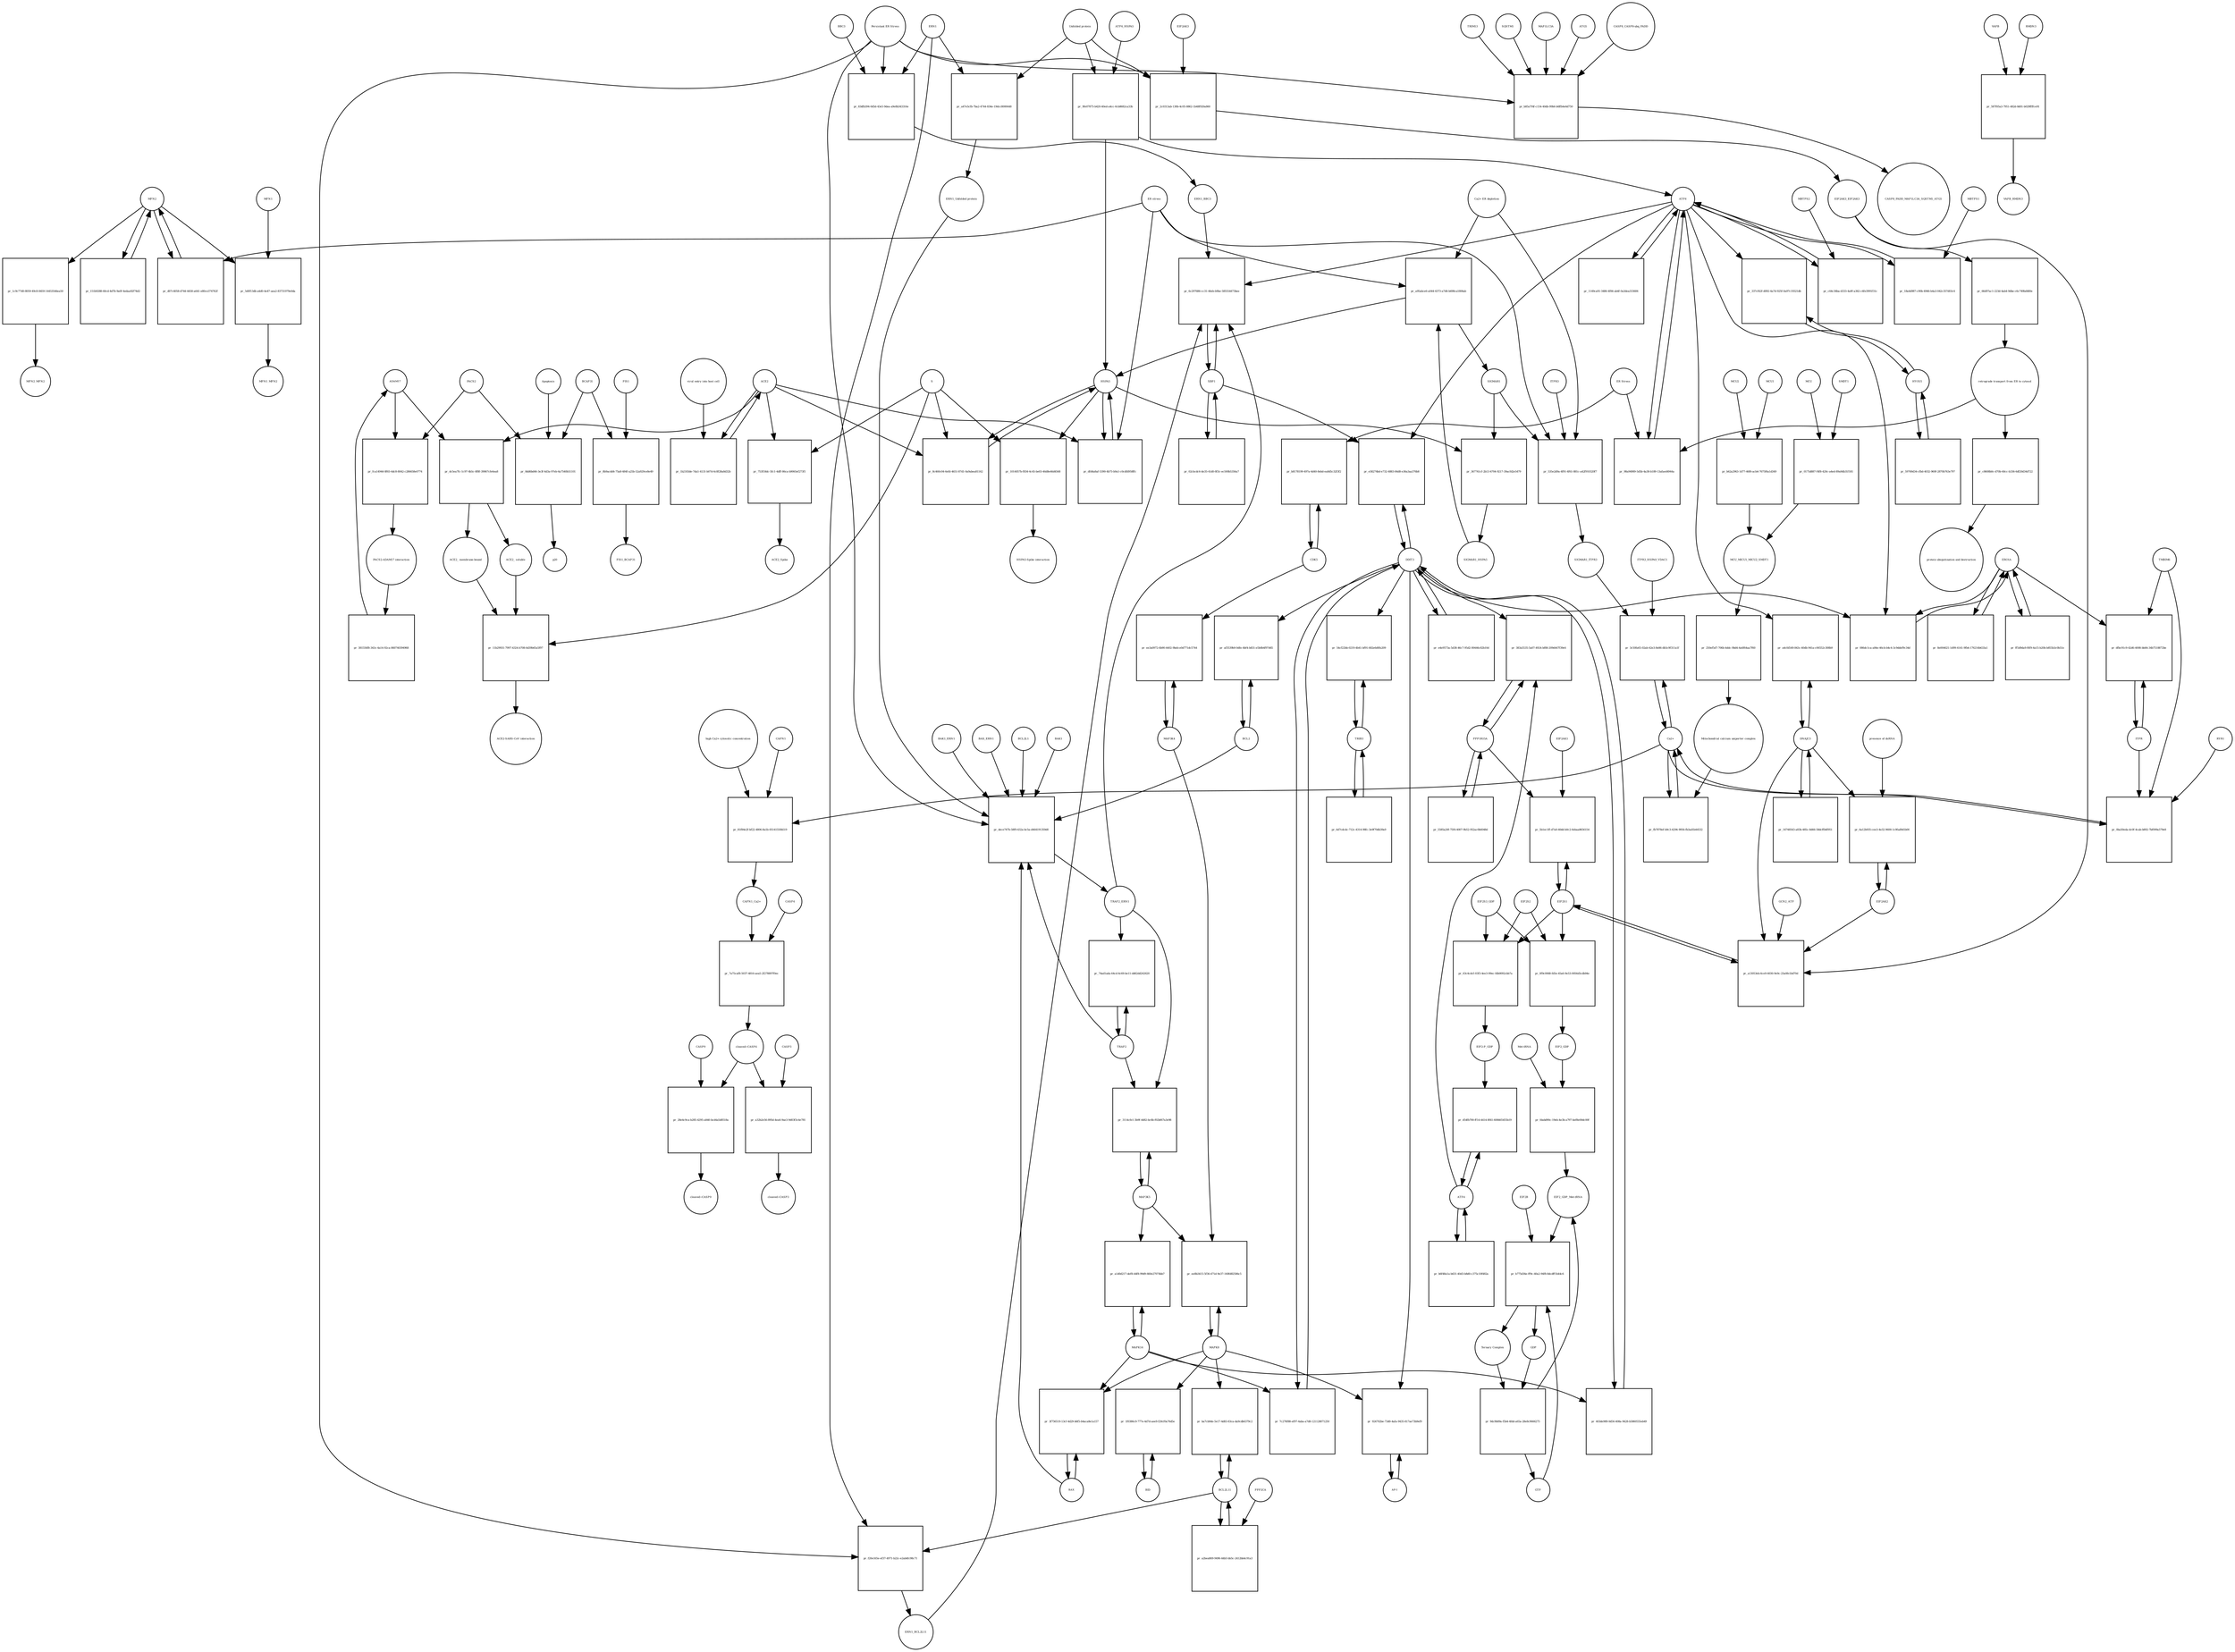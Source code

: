 strict digraph  {
MFN2 [annotation="urn_miriam_pubmed_29491369|urn_miriam_pubmed_22511781|urn_miriam_hgnc_16877|urn_miriam_pubmed_19052620", bipartite=0, cls=macromolecule, fontsize=4, label=MFN2, shape=circle];
"pr_1c9c77d0-8059-49c8-8459-14453546ea50" [annotation="", bipartite=1, cls=process, fontsize=4, label="pr_1c9c77d0-8059-49c8-8459-14453546ea50", shape=square];
MFN2_MFN2 [annotation="urn_miriam_pubmed_19052620|urn_miriam_taxonomy_9606|urn_miriam_pubmed_29491369", bipartite=0, cls=complex, fontsize=4, label=MFN2_MFN2, shape=circle];
CDK5 [annotation="urn_miriam_hgnc.symbol_CDK5", bipartite=0, cls=macromolecule, fontsize=4, label=CDK5, shape=circle];
"pr_b8178199-497a-4d40-8ebd-ea8d5c32f3f2" [annotation="", bipartite=1, cls="uncertain process", fontsize=4, label="pr_b8178199-497a-4d40-8ebd-ea8d5c32f3f2", shape=square];
"ER Stress" [annotation="urn_miriam_obo.go_GO%3A0034976", bipartite=0, cls=phenotype, fontsize=4, label="ER Stress", shape=circle];
"Met-tRNA" [annotation=urn_miriam_hgnc_34779, bipartite=0, cls="nucleic acid feature", fontsize=4, label="Met-tRNA", shape=circle];
"pr_fdabd90c-19eb-4e3b-a797-bef8e00dc00f" [annotation="", bipartite=1, cls=process, fontsize=4, label="pr_fdabd90c-19eb-4e3b-a797-bef8e00dc00f", shape=square];
EIF2_GDP [annotation="", bipartite=0, cls=complex, fontsize=4, label=EIF2_GDP, shape=circle];
"EIF2_GDP_Met-tRNA" [annotation="", bipartite=0, cls=complex, fontsize=4, label="EIF2_GDP_Met-tRNA", shape=circle];
ATF6 [annotation="urn_miriam_hgnc.symbol_ATF6", bipartite=0, cls=macromolecule, fontsize=4, label=ATF6, shape=circle];
"pr_c64c36ba-d333-4a9f-a362-c4fe3991f31c" [annotation="", bipartite=1, cls=process, fontsize=4, label="pr_c64c36ba-d333-4a9f-a362-c4fe3991f31c", shape=square];
MBTPS2 [annotation="urn_miriam_hgnc.symbol_MBTPS2", bipartite=0, cls=macromolecule, fontsize=4, label=MBTPS2, shape=circle];
"Ca2+" [annotation="urn_miriam_obo.chebi_CHEBI%3A29108", bipartite=0, cls="simple chemical", fontsize=4, label="Ca2+", shape=circle];
"pr_fb7878ef-b9c3-4294-9956-fb3ad1b44532" [annotation="", bipartite=1, cls=process, fontsize=4, label="pr_fb7878ef-b9c3-4294-9956-fb3ad1b44532", shape=square];
"Mitochondrial calcium uniporter complex" [annotation="urn_miriam_pubmed_26968367|urn_miriam_taxonomy_9606", bipartite=0, cls=complex, fontsize=4, label="Mitochondrial calcium uniporter complex", shape=circle];
MAP3K4 [annotation="urn_miriam_hgnc.symbol_MAP3K4", bipartite=0, cls=macromolecule, fontsize=4, label=MAP3K4, shape=circle];
"pr_ee3a0972-6b90-4402-9beb-e0d771dc5744" [annotation="", bipartite=1, cls=process, fontsize=4, label="pr_ee3a0972-6b90-4402-9beb-e0d771dc5744", shape=square];
ERN1 [annotation="urn_miriam_hgnc.symbol_ERN1", bipartite=0, cls=macromolecule, fontsize=4, label=ERN1, shape=circle];
"pr_a47e5cfb-7ba2-4744-834e-19dcc8000448" [annotation="", bipartite=1, cls=process, fontsize=4, label="pr_a47e5cfb-7ba2-4744-834e-19dcc8000448", shape=square];
"Unfolded protein" [annotation="", bipartite=0, cls=macromolecule, fontsize=4, label="Unfolded protein", shape=circle];
"ERN1_Unfolded protein" [annotation="", bipartite=0, cls=complex, fontsize=4, label="ERN1_Unfolded protein", shape=circle];
BCAP31 [annotation=urn_miriam_hgnc_16695, bipartite=0, cls=macromolecule, fontsize=4, label=BCAP31, shape=circle];
"pr_8dd6bd46-3e3f-4d3a-97eb-4a7540b51101" [annotation="", bipartite=1, cls=process, fontsize=4, label="pr_8dd6bd46-3e3f-4d3a-97eb-4a7540b51101", shape=square];
p20 [annotation="urn_miriam_hgnc.symbol_BCAP31", bipartite=0, cls=macromolecule, fontsize=4, label=p20, shape=circle];
PACS2 [annotation="urn_miriam_pubmed_15692567|urn_miriam_hgnc_23794|urn_miriam_pubmed_26108729", bipartite=0, cls=macromolecule, fontsize=4, label=PACS2, shape=circle];
Apoptosis [annotation="urn_miriam_obo.go_GO%3A0006915|urn_miriam_pubmed_19052620|urn_miriam_taxonomy_9606|urn_miriam_pubmed_15692567|urn_miriam_pubmed_22511781", bipartite=0, cls=phenotype, fontsize=4, label=Apoptosis, shape=circle];
DDIT3 [annotation="urn_miriam_hgnc.symbol_DDIT3", bipartite=0, cls=macromolecule, fontsize=4, label=DDIT3, shape=circle];
"pr_7c276f88-ef97-4aba-a7d8-121128071250" [annotation="", bipartite=1, cls=process, fontsize=4, label="pr_7c276f88-ef97-4aba-a7d8-121128071250", shape=square];
MAPK14 [annotation="urn_miriam_hgnc.symbol_MAPK14", bipartite=0, cls=macromolecule, fontsize=4, label=MAPK14, shape=circle];
MCU [annotation="urn_miriam_hgnc_23526|urn_miriam_pubmed_24231807|urn_miriam_taxonomy_9606", bipartite=0, cls=macromolecule, fontsize=4, label=MCU, shape=circle];
"pr_0175d887-f4f8-420c-a4ed-89a9db31f181" [annotation="", bipartite=1, cls=process, fontsize=4, label="pr_0175d887-f4f8-420c-a4ed-89a9db31f181", shape=square];
SMDT1 [annotation="urn_miriam_pubmed_24231807|urn_miriam_hgnc_25055|urn_miriam_taxonomy_9606", bipartite=0, cls=macromolecule, fontsize=4, label=SMDT1, shape=circle];
MCU_MICU1_MICU2_SMDT1 [annotation="urn_miriam_pubmed_24231807|urn_miriam_taxonomy_9606", bipartite=0, cls=complex, fontsize=4, label=MCU_MICU1_MICU2_SMDT1, shape=circle];
CASP9 [annotation="urn_miriam_hgnc.symbol_CSAP9", bipartite=0, cls=macromolecule, fontsize=4, label=CASP9, shape=circle];
"pr_28e4c9ca-b285-4295-a840-bcd4a5d8518a" [annotation="", bipartite=1, cls=process, fontsize=4, label="pr_28e4c9ca-b285-4295-a840-bcd4a5d8518a", shape=square];
"cleaved~CASP9" [annotation="urn_miriam_hgnc.symbol_CASP9", bipartite=0, cls=macromolecule, fontsize=4, label="cleaved~CASP9", shape=circle];
"cleaved~CASP4" [annotation="urn_miriam_hgnc.symbol_CASP4", bipartite=0, cls=macromolecule, fontsize=4, label="cleaved~CASP4", shape=circle];
BCL2L11 [annotation="urn_miriam_hgnc.symbol_BCL2L11", bipartite=0, cls=macromolecule, fontsize=4, label=BCL2L11, shape=circle];
"pr_ba7cb9de-5e17-4d83-83ca-da9cdb6379c2" [annotation="", bipartite=1, cls=process, fontsize=4, label="pr_ba7cb9de-5e17-4d83-83ca-da9cdb6379c2", shape=square];
MAPK8 [annotation="urn_miriam_hgnc.symbol_MAPK8", bipartite=0, cls=macromolecule, fontsize=4, label=MAPK8, shape=circle];
HSPA5 [annotation="urn_miriam_pubmed_32340551|urn_miriam_hgnc_HGNC%3A5238|urn_miriam_pubmed_32169481|urn_miriam_pubmed_30978349", bipartite=0, cls=macromolecule, fontsize=4, label=HSPA5, shape=circle];
"pr_8c460c04-6efd-4651-87d1-0a9abea81162" [annotation="", bipartite=1, cls=process, fontsize=4, label="pr_8c460c04-6efd-4651-87d1-0a9abea81162", shape=square];
ACE2 [annotation="", bipartite=0, cls="nucleic acid feature", fontsize=4, label=ACE2, shape=circle];
S [annotation="urn_miriam_uniprot_P59594|urn_miriam_uniprot_P0DTC2|urn_miriam_uniprot_W6A028", bipartite=0, cls=macromolecule, fontsize=4, label=S, shape=circle];
EIF2S1 [annotation="urn_miriam_hgnc.symbol_EIF2S1", bipartite=0, cls=macromolecule, fontsize=4, label=EIF2S1, shape=circle];
"pr_a13053eb-6ce9-4030-9e9c-25a0fe1bd70d" [annotation="", bipartite=1, cls=process, fontsize=4, label="pr_a13053eb-6ce9-4030-9e9c-25a0fe1bd70d", shape=square];
EIF2AK3_EIF2AK3 [annotation="", bipartite=0, cls=complex, fontsize=4, label=EIF2AK3_EIF2AK3, shape=circle];
GCN2_ATP [annotation="", bipartite=0, cls=complex, fontsize=4, label=GCN2_ATP, shape=circle];
EIF2AK2 [annotation="urn_miriam_hgnc.symbol_EIF2AK2", bipartite=0, cls=macromolecule, fontsize=4, label=EIF2AK2, shape=circle];
DNAJC3 [annotation="urn_miriam_hgnc.symbol_DNAJC3", bipartite=0, cls="nucleic acid feature", fontsize=4, label=DNAJC3, shape=circle];
"pr_16748543-a83b-485c-8d66-58dcffb6f951" [annotation="", bipartite=1, cls=process, fontsize=4, label="pr_16748543-a83b-485c-8d66-58dcffb6f951", shape=square];
"pr_66d97ac1-223d-4ab4-9dbe-c6c749bd480e" [annotation="", bipartite=1, cls=process, fontsize=4, label="pr_66d97ac1-223d-4ab4-9dbe-c6c749bd480e", shape=square];
"retrograde transport from ER to cytosol" [annotation="urn_miriam_obo.go_GO%3A0030970", bipartite=0, cls=phenotype, fontsize=4, label="retrograde transport from ER to cytosol", shape=circle];
SIGMAR1_HSPA5 [annotation="urn_miriam_pubmed_30590907|urn_miriam_pubmed_25704011|urn_miriam_pubmed_17981125|urn_miriam_taxonomy_10029", bipartite=0, cls=complex, fontsize=4, label=SIGMAR1_HSPA5, shape=circle];
"pr_a95abce6-a044-4373-a7d6-b698ca1806ab" [annotation="", bipartite=1, cls=process, fontsize=4, label="pr_a95abce6-a044-4373-a7d6-b698ca1806ab", shape=square];
SIGMAR1 [annotation="urn_miriam_hgnc_8157|urn_miriam_pubmed_17981125|urn_miriam_taxonomy_10029|urn_miriam_pubmed_25704011", bipartite=0, cls=macromolecule, fontsize=4, label=SIGMAR1, shape=circle];
"ER stress" [annotation="urn_miriam_obo.go_GO%3A0034976|urn_miriam_pubmed_22511781|urn_miriam_taxonomy_10090", bipartite=0, cls=phenotype, fontsize=4, label="ER stress", shape=circle];
"Ca2+ ER depletion" [annotation="urn_miriam_obo.go_GO%3A0032471|urn_miriam_pubmed_17981125|urn_miriam_pubmed_30590907|urn_miriam_taxonomy_10029", bipartite=0, cls=phenotype, fontsize=4, label="Ca2+ ER depletion", shape=circle];
TRIB3 [annotation="urn_miriam_hgnc.symbol_TRIB3", bipartite=0, cls="nucleic acid feature", fontsize=4, label=TRIB3, shape=circle];
"pr_6d7cdcdc-712c-4314-98fc-3e9f70db39a9" [annotation="", bipartite=1, cls=process, fontsize=4, label="pr_6d7cdcdc-712c-4314-98fc-3e9f70db39a9", shape=square];
CASP3 [annotation="urn_miriam_hgnc.symbol_CASP3", bipartite=0, cls=macromolecule, fontsize=4, label=CASP3, shape=circle];
"pr_a32b2e56-895d-4ea6-9ae3-9d03f3c4e781" [annotation="", bipartite=1, cls=process, fontsize=4, label="pr_a32b2e56-895d-4ea6-9ae3-9d03f3c4e781", shape=square];
"cleaved~CASP3" [annotation="urn_miriam_hgnc.symbol_CASP3", bipartite=0, cls=macromolecule, fontsize=4, label="cleaved~CASP3", shape=circle];
ERO1A [annotation="urn_miriam_hgnc.symbol_ERO1A", bipartite=0, cls=macromolecule, fontsize=4, label=ERO1A, shape=circle];
"pr_ff5d9da9-f6f9-4a15-b20b-b855b3c0b51e" [annotation="", bipartite=1, cls=process, fontsize=4, label="pr_ff5d9da9-f6f9-4a15-b20b-b855b3c0b51e", shape=square];
"pr_a2bea869-9496-44b5-bb5c-2412bb4c91a3" [annotation="", bipartite=1, cls=process, fontsize=4, label="pr_a2bea869-9496-44b5-bb5c-2412bb4c91a3", shape=square];
PPP2CA [annotation="urn_miriam_hgnc.symbol_PPP2CA", bipartite=0, cls=macromolecule, fontsize=4, label=PPP2CA, shape=circle];
"AP-1" [annotation="urn_miriam_hgnc.symbol_JUNB|urn_miriam_hgnc.symbol_FOSL1|urn_miriam_hgnc.symbol_FOSL2|urn_miriam_hgnc.symbol_JUND|urn_miriam_hgnc.symbol_JUN|urn_miriam_hgnc.symbol_FOSB|urn_miriam_hgnc.symbol_FOS", bipartite=0, cls=macromolecule, fontsize=4, label="AP-1", shape=circle];
"pr_924702be-73d0-4afa-9435-817ae73b9ef9" [annotation="", bipartite=1, cls=process, fontsize=4, label="pr_924702be-73d0-4afa-9435-817ae73b9ef9", shape=square];
"pr_151b9288-60cd-4d7b-9a0f-4edaa92f74d2" [annotation="", bipartite=1, cls=process, fontsize=4, label="pr_151b9288-60cd-4d7b-9a0f-4edaa92f74d2", shape=square];
"pr_8e004621-1d99-4141-9fb4-176214b633a1" [annotation="", bipartite=1, cls=process, fontsize=4, label="pr_8e004621-1d99-4141-9fb4-176214b633a1", shape=square];
"pr_dfd4a8af-5390-4b75-b9a1-c0cdfd958ffc" [annotation="", bipartite=1, cls=process, fontsize=4, label="pr_dfd4a8af-5390-4b75-b9a1-c0cdfd958ffc", shape=square];
"pr_98a94989-5d5b-4a38-b189-13afaed4944a" [annotation="", bipartite=1, cls=process, fontsize=4, label="pr_98a94989-5d5b-4a38-b189-13afaed4944a", shape=square];
"pr_0ba50eda-dc0f-4cab-b892-7bf099a579e8" [annotation="", bipartite=1, cls=process, fontsize=4, label="pr_0ba50eda-dc0f-4cab-b892-7bf099a579e8", shape=square];
TMBIM6 [annotation="urn_miriam_hgnc.symbol_TMBIM6", bipartite=0, cls=macromolecule, fontsize=4, label=TMBIM6, shape=circle];
RYR1 [annotation="urn_miriam_hgnc.symbol_RYR1", bipartite=0, cls=macromolecule, fontsize=4, label=RYR1, shape=circle];
ITPR [annotation="urn_miriam_hgnc.symbol_ITPR1|urn_miriam_hgnc.symbol_ITPR3|urn_miriam_hgnc.symbol_ITPR2", bipartite=0, cls=macromolecule, fontsize=4, label=ITPR, shape=circle];
"pr_5b1ec1ff-d7a0-40dd-b0c2-6ebaa8656154" [annotation="", bipartite=1, cls=process, fontsize=4, label="pr_5b1ec1ff-d7a0-40dd-b0c2-6ebaa8656154", shape=square];
PPP1R15A [annotation="urn_miriam_hgnc.symbol_PPP1R15A", bipartite=0, cls=macromolecule, fontsize=4, label=PPP1R15A, shape=circle];
EIF2AK1 [annotation="urn_miriam_hgnc.symbol_EIF2AK1", bipartite=0, cls=macromolecule, fontsize=4, label=EIF2AK1, shape=circle];
"pr_d07c4058-d744-4458-a641-e80ce374762f" [annotation="", bipartite=1, cls=process, fontsize=4, label="pr_d07c4058-d744-4458-a641-e80ce374762f", shape=square];
XBP1 [annotation="urn_miriam_hgnc.symbol_XBP1", bipartite=0, cls=macromolecule, fontsize=4, label=XBP1, shape=circle];
"pr_6c297686-cc31-46eb-b9be-585554473bee" [annotation="", bipartite=1, cls=process, fontsize=4, label="pr_6c297686-cc31-46eb-b9be-585554473bee", shape=square];
TRAF2_ERN1 [annotation="", bipartite=0, cls=complex, fontsize=4, label=TRAF2_ERN1, shape=circle];
ERN1_BBC3 [annotation="", bipartite=0, cls=complex, fontsize=4, label=ERN1_BBC3, shape=circle];
ERN1_BCL2L11 [annotation="", bipartite=0, cls=complex, fontsize=4, label=ERN1_BCL2L11, shape=circle];
"pr_e4e9573a-5d38-46c7-95d2-00446c82b10d" [annotation="", bipartite=1, cls=process, fontsize=4, label="pr_e4e9573a-5d38-46c7-95d2-00446c82b10d", shape=square];
"pr_3c50fa65-02ab-42e3-8e86-db5c9f311a1f" [annotation="", bipartite=1, cls=process, fontsize=4, label="pr_3c50fa65-02ab-42e3-8e86-db5c9f311a1f", shape=square];
ITPR3_HSPA9_VDAC1 [annotation="urn_miriam_pubmed_30590033|urn_miriam_pubmed_29491369|urn_miriam_taxonomy_9606", bipartite=0, cls=complex, fontsize=4, label=ITPR3_HSPA9_VDAC1, shape=circle];
SIGMAR1_ITPR3 [annotation="urn_miriam_pubmed_30590907|urn_miriam_pubmed_17981125|urn_miriam_taxonomy_10029", bipartite=0, cls=complex, fontsize=4, label=SIGMAR1_ITPR3, shape=circle];
"pr_6a12b935-cee3-4e32-9600-1c9fad9d1b00" [annotation="", bipartite=1, cls=process, fontsize=4, label="pr_6a12b935-cee3-4e32-9600-1c9fad9d1b00", shape=square];
"presence of dsRNA" [annotation="urn_miriam_obo.go_GO%3A0071359", bipartite=0, cls=phenotype, fontsize=4, label="presence of dsRNA", shape=circle];
"Ternary Complex" [annotation="", bipartite=0, cls=complex, fontsize=4, label="Ternary Complex", shape=circle];
"pr_9dc9b89a-f5b4-4fdd-a65a-28e8c9666275" [annotation="", bipartite=1, cls=process, fontsize=4, label="pr_9dc9b89a-f5b4-4fdd-a65a-28e8c9666275", shape=square];
GDP [annotation="urn_miriam_obo.chebi_CHEBI%3A65180", bipartite=0, cls="simple chemical", fontsize=4, label=GDP, shape=circle];
GTP [annotation="urn_miriam_obo.chebi_CHEBI%3A57600", bipartite=0, cls="simple chemical", fontsize=4, label=GTP, shape=circle];
"pr_086dc1ca-a84e-46cb-b4c4-3c9ddef9c34d" [annotation="", bipartite=1, cls=process, fontsize=4, label="pr_086dc1ca-a84e-46cb-b4c4-3c9ddef9c34d", shape=square];
"pr_63c4cdcf-03f3-4ee3-99ec-fdb0092cbb7a" [annotation="", bipartite=1, cls=process, fontsize=4, label="pr_63c4cdcf-03f3-4ee3-99ec-fdb0092cbb7a", shape=square];
EIF2S2 [annotation="urn_miriam_hgnc.symbol_EIF2S2", bipartite=0, cls=macromolecule, fontsize=4, label=EIF2S2, shape=circle];
"EIF2-P_GDP" [annotation="", bipartite=0, cls=complex, fontsize=4, label="EIF2-P_GDP", shape=circle];
EIF2S3_GDP [annotation="", bipartite=0, cls=complex, fontsize=4, label=EIF2S3_GDP, shape=circle];
"pr_dece747b-58f9-432a-bc5a-d464191359d0" [annotation="", bipartite=1, cls=process, fontsize=4, label="pr_dece747b-58f9-432a-bc5a-d464191359d0", shape=square];
BAK1_ERN1 [annotation="", bipartite=0, cls=complex, fontsize=4, label=BAK1_ERN1, shape=circle];
BAX_ERN1 [annotation="", bipartite=0, cls=complex, fontsize=4, label=BAX_ERN1, shape=circle];
BCL2 [annotation="urn_miriam_hgnc.symbol_BCL2", bipartite=0, cls="nucleic acid feature", fontsize=4, label=BCL2, shape=circle];
BCL2L1 [annotation="urn_miriam_hgnc.symbol_BCL2L1", bipartite=0, cls=macromolecule, fontsize=4, label=BCL2L1, shape=circle];
"Persistant ER Stress" [annotation="urn_miriam_obo.go_GO%3A0034976", bipartite=0, cls=phenotype, fontsize=4, label="Persistant ER Stress", shape=circle];
BAX [annotation="urn_miriam_hgnc.symbol_BAX", bipartite=0, cls=macromolecule, fontsize=4, label=BAX, shape=circle];
BAK1 [annotation="urn_miriam_hgnc.symbol_BAK1", bipartite=0, cls=macromolecule, fontsize=4, label=BAK1, shape=circle];
TRAF2 [annotation="urn_miriam_hgnc.symbol_TRAF2", bipartite=0, cls=macromolecule, fontsize=4, label=TRAF2, shape=circle];
"pr_250ef5d7-706b-4ddc-9bd4-4a6f64aa7f60" [annotation="", bipartite=1, cls=process, fontsize=4, label="pr_250ef5d7-706b-4ddc-9bd4-4a6f64aa7f60", shape=square];
ATF4 [annotation="urn_miriam_hgnc.symbol_ATF4", bipartite=0, cls=macromolecule, fontsize=4, label=ATF4, shape=circle];
"pr_d54fb700-ff14-4414-8f41-608465455b19" [annotation="", bipartite=1, cls=process, fontsize=4, label="pr_d54fb700-ff14-4414-8f41-608465455b19", shape=square];
"pr_c8608b0c-d70b-40cc-b336-6df20d34d722" [annotation="", bipartite=1, cls=process, fontsize=4, label="pr_c8608b0c-d70b-40cc-b336-6df20d34d722", shape=square];
"protein ubiquitination and destruction" [annotation="urn_miriam_obo.go_GO%3A0006511", bipartite=0, cls=phenotype, fontsize=4, label="protein ubiquitination and destruction", shape=circle];
EIF2AK3 [annotation="urn_miriam_hgnc.symbol_EIF2AK3", bipartite=0, cls=macromolecule, fontsize=4, label=EIF2AK3, shape=circle];
"pr_2c0313ab-130b-4c05-8862-1b48f920a860" [annotation="", bipartite=1, cls=process, fontsize=4, label="pr_2c0313ab-130b-4c05-8862-1b48f920a860", shape=square];
"pr_dfbc91c9-42d6-4008-bb84-34b7518872be" [annotation="", bipartite=1, cls=process, fontsize=4, label="pr_dfbc91c9-42d6-4008-bb84-34b7518872be", shape=square];
HYOU1 [annotation="urn_miriam_hgnc.symbol_HYOU1", bipartite=0, cls="nucleic acid feature", fontsize=4, label=HYOU1, shape=circle];
"pr_59769d34-cfbd-4032-969f-2870b763e797" [annotation="", bipartite=1, cls=process, fontsize=4, label="pr_59769d34-cfbd-4032-969f-2870b763e797", shape=square];
MAP3K5 [annotation="urn_miriam_hgnc.symbol_MAP3K5", bipartite=0, cls=macromolecule, fontsize=4, label=MAP3K5, shape=circle];
"pr_3114cfe1-3b9f-4482-bc6b-f02bf67a3e98" [annotation="", bipartite=1, cls=process, fontsize=4, label="pr_3114cfe1-3b9f-4482-bc6b-f02bf67a3e98", shape=square];
"pr_b6f48a1a-b631-40d3-b8d0-c375c10f482a" [annotation="", bipartite=1, cls=process, fontsize=4, label="pr_b6f48a1a-b631-40d3-b8d0-c375c10f482a", shape=square];
MCU2 [annotation="urn_miriam_hgnc_31830|urn_miriam_pubmed_24231807|urn_miriam_taxonomy_9606", bipartite=0, cls=macromolecule, fontsize=4, label=MCU2, shape=circle];
"pr_b62a2963-1d77-46f6-acb4-7675f6a1d349" [annotation="", bipartite=1, cls=process, fontsize=4, label="pr_b62a2963-1d77-46f6-acb4-7675f6a1d349", shape=square];
MCU1 [annotation="urn_miriam_hgnc_1530|urn_miriam_pubmed_24231807|urn_miriam_taxonomy_9606", bipartite=0, cls=macromolecule, fontsize=4, label=MCU1, shape=circle];
"pr_f20e165e-ef37-4971-b22c-e2ab4fc98c71" [annotation="", bipartite=1, cls=process, fontsize=4, label="pr_f20e165e-ef37-4971-b22c-e2ab4fc98c71", shape=square];
"pr_b775d36e-ff9c-40a2-94f8-8dcdff1b44c6" [annotation="", bipartite=1, cls=process, fontsize=4, label="pr_b775d36e-ff9c-40a2-94f8-8dcdff1b44c6", shape=square];
EIF2B [annotation="", bipartite=0, cls=complex, fontsize=4, label=EIF2B, shape=circle];
"pr_3f756519-13cf-4d29-b6f5-b4aca8e1a157" [annotation="", bipartite=1, cls=process, fontsize=4, label="pr_3f756519-13cf-4d29-b6f5-b4aca8e1a157", shape=square];
"pr_74ad1ada-64cd-4c69-be11-dd62dd242620" [annotation="", bipartite=1, cls=process, fontsize=4, label="pr_74ad1ada-64cd-4c69-be11-dd62dd242620", shape=square];
"pr_a1d0d217-def8-44f8-99d9-660e27074bb7" [annotation="", bipartite=1, cls=process, fontsize=4, label="pr_a1d0d217-def8-44f8-99d9-660e27074bb7", shape=square];
CAPN1 [annotation="urn_miriam_hgnc.symbol_CAPN1", bipartite=0, cls=macromolecule, fontsize=4, label=CAPN1, shape=circle];
"pr_81f84e2f-bf22-4806-8a1b-05141550b519" [annotation="", bipartite=1, cls=process, fontsize=4, label="pr_81f84e2f-bf22-4806-8a1b-05141550b519", shape=square];
"CAPN1_Ca2+" [annotation="", bipartite=0, cls=complex, fontsize=4, label="CAPN1_Ca2+", shape=circle];
"high Ca2+ cytosolic concentration" [annotation="urn_miriam_obo.go_GO%3A1902656", bipartite=0, cls=phenotype, fontsize=4, label="high Ca2+ cytosolic concentration", shape=circle];
"pr_54cf22bb-0219-4b41-bf91-682e6d0fa209" [annotation="", bipartite=1, cls=process, fontsize=4, label="pr_54cf22bb-0219-4b41-bf91-682e6d0fa209", shape=square];
ATF6_HSPA5 [annotation="", bipartite=0, cls=complex, fontsize=4, label=ATF6_HSPA5, shape=circle];
"pr_9fe07875-b420-40ed-a4cc-6cb8682ca33b" [annotation="", bipartite=1, cls=process, fontsize=4, label="pr_9fe07875-b420-40ed-a4cc-6cb8682ca33b", shape=square];
"pr_367741cf-2b13-4704-9217-39acfd2e5479" [annotation="", bipartite=1, cls=process, fontsize=4, label="pr_367741cf-2b13-4704-9217-39acfd2e5479", shape=square];
"pr_83dfb394-0d5d-43e5-9dea-a9e8b343316e" [annotation="", bipartite=1, cls=process, fontsize=4, label="pr_83dfb394-0d5d-43e5-9dea-a9e8b343316e", shape=square];
BBC3 [annotation="urn_miriam_hgnc.symbol_BBC3", bipartite=0, cls=macromolecule, fontsize=4, label=BBC3, shape=circle];
VAPB [annotation=urn_miriam_hgnc_12649, bipartite=0, cls=macromolecule, fontsize=4, label=VAPB, shape=circle];
"pr_587f05a3-7951-482d-8d01-b029ffffce91" [annotation="", bipartite=1, cls=process, fontsize=4, label="pr_587f05a3-7951-482d-8d01-b029ffffce91", shape=square];
RMDN3 [annotation=urn_miriam_hgnc_25550, bipartite=0, cls=macromolecule, fontsize=4, label=RMDN3, shape=circle];
VAPB_RMDN3 [annotation="urn_miriam_pubmed_29491369|urn_miriam_pubmed_28132811|urn_miriam_taxonomy_9606", bipartite=0, cls=complex, fontsize=4, label=VAPB_RMDN3, shape=circle];
"pr_e58274bd-e732-4883-84d8-e36a3aa376b8" [annotation="", bipartite=1, cls=process, fontsize=4, label="pr_e58274bd-e732-4883-84d8-e36a3aa376b8", shape=square];
"CASP8_CASP8-ubq_FADD" [annotation="", bipartite=0, cls=complex, fontsize=4, label="CASP8_CASP8-ubq_FADD", shape=circle];
"pr_b85a7f4f-c154-40db-99b6-b6ffb4e6d750" [annotation="", bipartite=1, cls=process, fontsize=4, label="pr_b85a7f4f-c154-40db-99b6-b6ffb4e6d750", shape=square];
CASP8_FADD_MAP1LC3A_SQSTM1_ATG5 [annotation="", bipartite=0, cls=complex, fontsize=4, label=CASP8_FADD_MAP1LC3A_SQSTM1_ATG5, shape=circle];
TRIM13 [annotation="urn_miriam_hgnc.symbol_TRIM13", bipartite=0, cls=macromolecule, fontsize=4, label=TRIM13, shape=circle];
"SQSTM1 " [annotation="urn_miriam_hgnc.symbol_SQSTM1", bipartite=0, cls=macromolecule, fontsize=4, label="SQSTM1 ", shape=circle];
MAP1LC3A [annotation="urn_miriam_hgnc.symbol_MAP1LC3A", bipartite=0, cls=macromolecule, fontsize=4, label=MAP1LC3A, shape=circle];
ATG5 [annotation="urn_miriam_hgnc.symbol_ATG5", bipartite=0, cls=macromolecule, fontsize=4, label=ATG5, shape=circle];
"pr_0f9c0068-fd5e-45a6-9e53-0056d5cdb94e" [annotation="", bipartite=1, cls=process, fontsize=4, label="pr_0f9c0068-fd5e-45a6-9e53-0056d5cdb94e", shape=square];
"pr_ee8b3415-5f36-471d-9e37-160fd82586c5" [annotation="", bipartite=1, cls=process, fontsize=4, label="pr_ee8b3415-5f36-471d-9e37-160fd82586c5", shape=square];
"pr_a4cfd549-843c-40db-941a-c06552c308b9" [annotation="", bipartite=1, cls=process, fontsize=4, label="pr_a4cfd549-843c-40db-941a-c06552c308b9", shape=square];
CASP4 [annotation="urn_miriam_hgnc.symbol_CASP4", bipartite=0, cls=macromolecule, fontsize=4, label=CASP4, shape=circle];
"pr_7a75caf8-5037-4816-aea5-2f278897f0ec" [annotation="", bipartite=1, cls=process, fontsize=4, label="pr_7a75caf8-5037-4816-aea5-2f278897f0ec", shape=square];
"pr_535e2d9a-4f91-4f61-881c-a42f910320f7" [annotation="", bipartite=1, cls=process, fontsize=4, label="pr_535e2d9a-4f91-4f61-881c-a42f910320f7", shape=square];
ITPR3 [annotation="urn_miriam_hgnc_6182|urn_miriam_pubmed_17981125", bipartite=0, cls=macromolecule, fontsize=4, label=ITPR3, shape=circle];
"pr_403de989-0d56-408a-9428-b5860555eb49" [annotation="", bipartite=1, cls=process, fontsize=4, label="pr_403de989-0d56-408a-9428-b5860555eb49", shape=square];
"pr_337cf42f-d092-4a7d-925f-0a97c19321db" [annotation="", bipartite=1, cls=process, fontsize=4, label="pr_337cf42f-d092-4a7d-925f-0a97c19321db", shape=square];
"pr_8b9acdd4-75a8-484f-a25b-52a929ce8e49" [annotation="", bipartite=1, cls=process, fontsize=4, label="pr_8b9acdd4-75a8-484f-a25b-52a929ce8e49", shape=square];
FIS1 [annotation=urn_miriam_hgnc_21689, bipartite=0, cls=macromolecule, fontsize=4, label=FIS1, shape=circle];
FIS1_BCAP31 [annotation="urn_miriam_pubmed_15692567|urn_miriam_pubmed_21183955|urn_miriam_taxonomy_9606", bipartite=0, cls=complex, fontsize=4, label=FIS1_BCAP31, shape=circle];
"pr_02cbcdc6-de35-41d0-8f3c-ec500b5356a7" [annotation="", bipartite=1, cls=process, fontsize=4, label="pr_02cbcdc6-de35-41d0-8f3c-ec500b5356a7", shape=square];
BID [annotation="urn_miriam_hgnc.symbol_BID", bipartite=0, cls=macromolecule, fontsize=4, label=BID, shape=circle];
"pr_1f0386c9-777e-4d7d-aee9-f20cf0a76d5e" [annotation="", bipartite=1, cls=process, fontsize=4, label="pr_1f0386c9-777e-4d7d-aee9-f20cf0a76d5e", shape=square];
"pr_383a5535-5a07-4924-bf88-209d447f39e4" [annotation="", bipartite=1, cls=process, fontsize=4, label="pr_383a5535-5a07-4924-bf88-209d447f39e4", shape=square];
"pr_5585a20f-75f4-4007-9b52-952ac0b6048d" [annotation="", bipartite=1, cls=process, fontsize=4, label="pr_5585a20f-75f4-4007-9b52-952ac0b6048d", shape=square];
"pr_af3539b9-0dfe-4bf4-b831-e5b0b4f97d65" [annotation="", bipartite=1, cls=process, fontsize=4, label="pr_af3539b9-0dfe-4bf4-b831-e5b0b4f97d65", shape=square];
"pr_18a4d987-c90b-4946-b4a3-042c357d03c4" [annotation="", bipartite=1, cls=process, fontsize=4, label="pr_18a4d987-c90b-4946-b4a3-042c357d03c4", shape=square];
MBTPS1 [annotation="urn_miriam_hgnc.symbol_MBTPS1", bipartite=0, cls=macromolecule, fontsize=4, label=MBTPS1, shape=circle];
"pr_5d0f13db-a4d0-4e47-aea2-83731979e0da" [annotation="", bipartite=1, cls=process, fontsize=4, label="pr_5d0f13db-a4d0-4e47-aea2-83731979e0da", shape=square];
MFN1 [annotation=urn_miriam_hgnc_1826, bipartite=0, cls=macromolecule, fontsize=4, label=MFN1, shape=circle];
MFN1_MFN2 [annotation="urn_miriam_pubmed_29491369|urn_miriam_pubmed_19052620|urn_miriam_taxonomy_9606", bipartite=0, cls=complex, fontsize=4, label=MFN1_MFN2, shape=circle];
"pr_fca14944-8f65-4dc8-8042-c286658e0774" [annotation="", bipartite=1, cls=process, fontsize=4, label="pr_fca14944-8f65-4dc8-8042-c286658e0774", shape=square];
ADAM17 [annotation="urn_miriam_pubmed_32264791|urn_miriam_hgnc_HGNC%3A195", bipartite=0, cls=macromolecule, fontsize=4, label=ADAM17, shape=circle];
"PACS2-ADAM17 interaction" [annotation="urn_miriam_pubmed_26108729|urn_miriam_pubmed_32264791|urn_miriam_taxonomy_9606", bipartite=0, cls=complex, fontsize=4, label="PACS2-ADAM17 interaction", shape=circle];
"pr_381556f8-343c-4a14-92ca-860740394968" [annotation="", bipartite=1, cls=process, fontsize=4, label="pr_381556f8-343c-4a14-92ca-860740394968", shape=square];
"pr_1149ca91-3486-4f84-ab4f-0a3dea333606" [annotation="", bipartite=1, cls=process, fontsize=4, label="pr_1149ca91-3486-4f84-ab4f-0a3dea333606", shape=square];
"pr_753f18dc-5fc1-4dff-86ca-b9065ef273f1" [annotation="", bipartite=1, cls=process, fontsize=4, label="pr_753f18dc-5fc1-4dff-86ca-b9065ef273f1", shape=square];
ACE2_Spike [annotation="", bipartite=0, cls=complex, fontsize=4, label=ACE2_Spike, shape=circle];
"pr_1014057b-f834-4c45-be03-46d8e46d4568" [annotation="", bipartite=1, cls=process, fontsize=4, label="pr_1014057b-f834-4c45-be03-46d8e46d4568", shape=square];
"HSPA5-Spike interaction" [annotation=urn_miriam_pubmed_32340551, bipartite=0, cls=complex, fontsize=4, label="HSPA5-Spike interaction", shape=circle];
"pr_dc5ea7fc-1c97-4b5c-8f8f-39067cfe6ea8" [annotation="", bipartite=1, cls=process, fontsize=4, label="pr_dc5ea7fc-1c97-4b5c-8f8f-39067cfe6ea8", shape=square];
"ACE2_ soluble" [annotation="urn_miriam_pubmed_19411314|urn_miriam_pubmed_32264791|urn_miriam_hgnc.symbol_ACE2", bipartite=0, cls=macromolecule, fontsize=4, label="ACE2_ soluble", shape=circle];
"ACE2_ membrane-bound" [annotation="urn_miriam_pubmed_19411314|urn_miriam_pubmed_32264791|urn_miriam_hgnc.symbol_ACE2", bipartite=0, cls=macromolecule, fontsize=4, label="ACE2_ membrane-bound", shape=circle];
"pr_11b29931-7997-4324-b708-6d39b65a5f97" [annotation="", bipartite=1, cls=process, fontsize=4, label="pr_11b29931-7997-4324-b708-6d39b65a5f97", shape=square];
"ACE2-SARS-CoV interaction" [annotation="urn_miriam_pubmed_19411314|urn_miriam_taxonomy_9606|urn_miriam_uniprot_P59594", bipartite=0, cls=complex, fontsize=4, label="ACE2-SARS-CoV interaction", shape=circle];
"pr_1b2183de-7da1-4131-b07d-6c8f28a8d32b" [annotation="", bipartite=1, cls=process, fontsize=4, label="pr_1b2183de-7da1-4131-b07d-6c8f28a8d32b", shape=square];
"viral entry into host cell" [annotation="urn_miriam_obo.go_GO%3A0046718|urn_miriam_pubmed_19411314", bipartite=0, cls=phenotype, fontsize=4, label="viral entry into host cell", shape=circle];
MFN2 -> "pr_1c9c77d0-8059-49c8-8459-14453546ea50"  [annotation="", interaction_type=consumption];
MFN2 -> "pr_151b9288-60cd-4d7b-9a0f-4edaa92f74d2"  [annotation="", interaction_type=consumption];
MFN2 -> "pr_d07c4058-d744-4458-a641-e80ce374762f"  [annotation="", interaction_type=consumption];
MFN2 -> "pr_5d0f13db-a4d0-4e47-aea2-83731979e0da"  [annotation="", interaction_type=consumption];
"pr_1c9c77d0-8059-49c8-8459-14453546ea50" -> MFN2_MFN2  [annotation="", interaction_type=production];
CDK5 -> "pr_b8178199-497a-4d40-8ebd-ea8d5c32f3f2"  [annotation="", interaction_type=consumption];
CDK5 -> "pr_ee3a0972-6b90-4402-9beb-e0d771dc5744"  [annotation=urn_miriam_pubmed_23850759, interaction_type=catalysis];
"pr_b8178199-497a-4d40-8ebd-ea8d5c32f3f2" -> CDK5  [annotation="", interaction_type=production];
"ER Stress" -> "pr_b8178199-497a-4d40-8ebd-ea8d5c32f3f2"  [annotation=urn_miriam_pubmed_23850759, interaction_type=catalysis];
"ER Stress" -> "pr_98a94989-5d5b-4a38-b189-13afaed4944a"  [annotation="urn_miriam_pubmed_17991856|urn_miriam_pubmed_26587781|urn_miriam_taxonomy_10090|urn_miriam_pubmed_18360008", interaction_type=catalysis];
"Met-tRNA" -> "pr_fdabd90c-19eb-4e3b-a797-bef8e00dc00f"  [annotation="", interaction_type=consumption];
"pr_fdabd90c-19eb-4e3b-a797-bef8e00dc00f" -> "EIF2_GDP_Met-tRNA"  [annotation="", interaction_type=production];
EIF2_GDP -> "pr_fdabd90c-19eb-4e3b-a797-bef8e00dc00f"  [annotation="", interaction_type=consumption];
"EIF2_GDP_Met-tRNA" -> "pr_b775d36e-ff9c-40a2-94f8-8dcdff1b44c6"  [annotation="", interaction_type=consumption];
ATF6 -> "pr_c64c36ba-d333-4a9f-a362-c4fe3991f31c"  [annotation="", interaction_type=consumption];
ATF6 -> "pr_98a94989-5d5b-4a38-b189-13afaed4944a"  [annotation="", interaction_type=consumption];
ATF6 -> "pr_6c297686-cc31-46eb-b9be-585554473bee"  [annotation="urn_miriam_pubmed_26587781|urn_miriam_pubmed_23430059", interaction_type=catalysis];
ATF6 -> "pr_086dc1ca-a84e-46cb-b4c4-3c9ddef9c34d"  [annotation="urn_miriam_pubmed_23850759|urn_miriam_pubmed_25387528|urn_miriam_taxonomy_10090", interaction_type=catalysis];
ATF6 -> "pr_e58274bd-e732-4883-84d8-e36a3aa376b8"  [annotation="urn_miriam_pubmed_22802018|urn_miriam_pubmed_17991856|urn_miriam_pubmed_26587781", interaction_type=catalysis];
ATF6 -> "pr_a4cfd549-843c-40db-941a-c06552c308b9"  [annotation="urn_miriam_taxonomy_10090|urn_miriam_pubmed_12601012|urn_miriam_pubmed_18360008", interaction_type=catalysis];
ATF6 -> "pr_337cf42f-d092-4a7d-925f-0a97c19321db"  [annotation="urn_miriam_taxonomy_10090|urn_miriam_pubmed_18360008", interaction_type=catalysis];
ATF6 -> "pr_18a4d987-c90b-4946-b4a3-042c357d03c4"  [annotation="", interaction_type=consumption];
ATF6 -> "pr_1149ca91-3486-4f84-ab4f-0a3dea333606"  [annotation="", interaction_type=consumption];
"pr_c64c36ba-d333-4a9f-a362-c4fe3991f31c" -> ATF6  [annotation="", interaction_type=production];
MBTPS2 -> "pr_c64c36ba-d333-4a9f-a362-c4fe3991f31c"  [annotation="urn_miriam_pubmed_23850759|urn_miriam_pubmed_17991856|urn_miriam_pubmed_26587781|urn_miriam_taxonomy_10090|urn_miriam_pubmed_18360008", interaction_type=catalysis];
"Ca2+" -> "pr_fb7878ef-b9c3-4294-9956-fb3ad1b44532"  [annotation="", interaction_type=consumption];
"Ca2+" -> "pr_0ba50eda-dc0f-4cab-b892-7bf099a579e8"  [annotation="", interaction_type=consumption];
"Ca2+" -> "pr_3c50fa65-02ab-42e3-8e86-db5c9f311a1f"  [annotation="", interaction_type=consumption];
"Ca2+" -> "pr_81f84e2f-bf22-4806-8a1b-05141550b519"  [annotation="", interaction_type=consumption];
"pr_fb7878ef-b9c3-4294-9956-fb3ad1b44532" -> "Ca2+"  [annotation="", interaction_type=production];
"Mitochondrial calcium uniporter complex" -> "pr_fb7878ef-b9c3-4294-9956-fb3ad1b44532"  [annotation="urn_miriam_pubmed_24231807|urn_miriam_taxonomy_9606", interaction_type="necessary stimulation"];
MAP3K4 -> "pr_ee3a0972-6b90-4402-9beb-e0d771dc5744"  [annotation="", interaction_type=consumption];
MAP3K4 -> "pr_ee8b3415-5f36-471d-9e37-160fd82586c5"  [annotation="urn_miriam_pubmed_23850759|urn_miriam_pubmed_26587781|urn_miriam_pubmed_18191217", interaction_type=catalysis];
"pr_ee3a0972-6b90-4402-9beb-e0d771dc5744" -> MAP3K4  [annotation="", interaction_type=production];
ERN1 -> "pr_a47e5cfb-7ba2-4744-834e-19dcc8000448"  [annotation="", interaction_type=consumption];
ERN1 -> "pr_f20e165e-ef37-4971-b22c-e2ab4fc98c71"  [annotation="", interaction_type=consumption];
ERN1 -> "pr_83dfb394-0d5d-43e5-9dea-a9e8b343316e"  [annotation="", interaction_type=consumption];
"pr_a47e5cfb-7ba2-4744-834e-19dcc8000448" -> "ERN1_Unfolded protein"  [annotation="", interaction_type=production];
"Unfolded protein" -> "pr_a47e5cfb-7ba2-4744-834e-19dcc8000448"  [annotation="", interaction_type=consumption];
"Unfolded protein" -> "pr_2c0313ab-130b-4c05-8862-1b48f920a860"  [annotation=urn_miriam_pubmed_17991856, interaction_type=catalysis];
"Unfolded protein" -> "pr_9fe07875-b420-40ed-a4cc-6cb8682ca33b"  [annotation="urn_miriam_pubmed_23850759|urn_miriam_pubmed_17090218", interaction_type=catalysis];
"ERN1_Unfolded protein" -> "pr_dece747b-58f9-432a-bc5a-d464191359d0"  [annotation="", interaction_type=consumption];
BCAP31 -> "pr_8dd6bd46-3e3f-4d3a-97eb-4a7540b51101"  [annotation="", interaction_type=consumption];
BCAP31 -> "pr_8b9acdd4-75a8-484f-a25b-52a929ce8e49"  [annotation="", interaction_type=consumption];
"pr_8dd6bd46-3e3f-4d3a-97eb-4a7540b51101" -> p20  [annotation="", interaction_type=production];
PACS2 -> "pr_8dd6bd46-3e3f-4d3a-97eb-4a7540b51101"  [annotation="urn_miriam_pubmed_15692567|urn_miriam_taxonomy_9606", interaction_type=inhibition];
PACS2 -> "pr_fca14944-8f65-4dc8-8042-c286658e0774"  [annotation="", interaction_type=consumption];
Apoptosis -> "pr_8dd6bd46-3e3f-4d3a-97eb-4a7540b51101"  [annotation="urn_miriam_pubmed_15692567|urn_miriam_taxonomy_9606", interaction_type=stimulation];
DDIT3 -> "pr_7c276f88-ef97-4aba-a7d8-121128071250"  [annotation="", interaction_type=consumption];
DDIT3 -> "pr_924702be-73d0-4afa-9435-817ae73b9ef9"  [annotation="urn_miriam_pubmed_23850759|urn_miriam_pubmed_26587781", interaction_type=catalysis];
DDIT3 -> "pr_e4e9573a-5d38-46c7-95d2-00446c82b10d"  [annotation="", interaction_type=consumption];
DDIT3 -> "pr_086dc1ca-a84e-46cb-b4c4-3c9ddef9c34d"  [annotation="urn_miriam_pubmed_23850759|urn_miriam_pubmed_25387528|urn_miriam_taxonomy_10090", interaction_type=catalysis];
DDIT3 -> "pr_54cf22bb-0219-4b41-bf91-682e6d0fa209"  [annotation="urn_miriam_pubmed_23430059|urn_miriam_pubmed_18940792", interaction_type=catalysis];
DDIT3 -> "pr_e58274bd-e732-4883-84d8-e36a3aa376b8"  [annotation="", interaction_type=consumption];
DDIT3 -> "pr_403de989-0d56-408a-9428-b5860555eb49"  [annotation="", interaction_type=consumption];
DDIT3 -> "pr_383a5535-5a07-4924-bf88-209d447f39e4"  [annotation="urn_miriam_pubmed_23850759|urn_miriam_pubmed_26584763", interaction_type=catalysis];
DDIT3 -> "pr_af3539b9-0dfe-4bf4-b831-e5b0b4f97d65"  [annotation="urn_miriam_pubmed_30662442|urn_miriam_pubmed_23850759", interaction_type=inhibition];
"pr_7c276f88-ef97-4aba-a7d8-121128071250" -> DDIT3  [annotation="", interaction_type=production];
MAPK14 -> "pr_7c276f88-ef97-4aba-a7d8-121128071250"  [annotation="urn_miriam_pubmed_26137585|urn_miriam_pubmed_23850759|urn_miriam_pubmed_23430059", interaction_type=catalysis];
MAPK14 -> "pr_3f756519-13cf-4d29-b6f5-b4aca8e1a157"  [annotation="urn_miriam_pubmed_18191217|urn_miriam_pubmed_23430059|urn_miriam_pubmed_29450140", interaction_type=catalysis];
MAPK14 -> "pr_a1d0d217-def8-44f8-99d9-660e27074bb7"  [annotation="", interaction_type=consumption];
MAPK14 -> "pr_403de989-0d56-408a-9428-b5860555eb49"  [annotation="urn_miriam_pubmed_26137585|urn_miriam_pubmed_23850759|urn_miriam_pubmed_23430059", interaction_type=catalysis];
MCU -> "pr_0175d887-f4f8-420c-a4ed-89a9db31f181"  [annotation="", interaction_type=consumption];
"pr_0175d887-f4f8-420c-a4ed-89a9db31f181" -> MCU_MICU1_MICU2_SMDT1  [annotation="", interaction_type=production];
SMDT1 -> "pr_0175d887-f4f8-420c-a4ed-89a9db31f181"  [annotation="", interaction_type=consumption];
MCU_MICU1_MICU2_SMDT1 -> "pr_250ef5d7-706b-4ddc-9bd4-4a6f64aa7f60"  [annotation="", interaction_type=consumption];
CASP9 -> "pr_28e4c9ca-b285-4295-a840-bcd4a5d8518a"  [annotation="", interaction_type=consumption];
"pr_28e4c9ca-b285-4295-a840-bcd4a5d8518a" -> "cleaved~CASP9"  [annotation="", interaction_type=production];
"cleaved~CASP4" -> "pr_28e4c9ca-b285-4295-a840-bcd4a5d8518a"  [annotation="urn_miriam_pubmed_18955970|urn_miriam_pubmed_19931333|urn_miriam_pubmed_24373849", interaction_type=catalysis];
"cleaved~CASP4" -> "pr_a32b2e56-895d-4ea6-9ae3-9d03f3c4e781"  [annotation="urn_miriam_pubmed_18955970|urn_miriam_pubmed_19931333|urn_miriam_pubmed_24373849", interaction_type=catalysis];
BCL2L11 -> "pr_ba7cb9de-5e17-4d83-83ca-da9cdb6379c2"  [annotation="", interaction_type=consumption];
BCL2L11 -> "pr_a2bea869-9496-44b5-bb5c-2412bb4c91a3"  [annotation="", interaction_type=consumption];
BCL2L11 -> "pr_f20e165e-ef37-4971-b22c-e2ab4fc98c71"  [annotation="", interaction_type=consumption];
"pr_ba7cb9de-5e17-4d83-83ca-da9cdb6379c2" -> BCL2L11  [annotation="", interaction_type=production];
MAPK8 -> "pr_ba7cb9de-5e17-4d83-83ca-da9cdb6379c2"  [annotation=urn_miriam_pubmed_23850759, interaction_type=catalysis];
MAPK8 -> "pr_924702be-73d0-4afa-9435-817ae73b9ef9"  [annotation="urn_miriam_pubmed_23850759|urn_miriam_pubmed_26587781", interaction_type=catalysis];
MAPK8 -> "pr_3f756519-13cf-4d29-b6f5-b4aca8e1a157"  [annotation="urn_miriam_pubmed_18191217|urn_miriam_pubmed_23430059|urn_miriam_pubmed_29450140", interaction_type=catalysis];
MAPK8 -> "pr_ee8b3415-5f36-471d-9e37-160fd82586c5"  [annotation="", interaction_type=consumption];
MAPK8 -> "pr_1f0386c9-777e-4d7d-aee9-f20cf0a76d5e"  [annotation="urn_miriam_taxonomy_10090|urn_miriam_pubmed_23430059|urn_miriam_pubmed_11583631", interaction_type=catalysis];
HSPA5 -> "pr_8c460c04-6efd-4651-87d1-0a9abea81162"  [annotation="", interaction_type=consumption];
HSPA5 -> "pr_dfd4a8af-5390-4b75-b9a1-c0cdfd958ffc"  [annotation="", interaction_type=consumption];
HSPA5 -> "pr_367741cf-2b13-4704-9217-39acfd2e5479"  [annotation="", interaction_type=consumption];
HSPA5 -> "pr_1014057b-f834-4c45-be03-46d8e46d4568"  [annotation="", interaction_type=consumption];
"pr_8c460c04-6efd-4651-87d1-0a9abea81162" -> HSPA5  [annotation="", interaction_type=production];
ACE2 -> "pr_8c460c04-6efd-4651-87d1-0a9abea81162"  [annotation="urn_miriam_pubmed_22511781|urn_miriam_pubmed_31775868|urn_miriam_pubmed_16940539|urn_miriam_taxonomy_9606|urn_miriam_uniprot_P59594|urn_miriam_taxonomy_10090", interaction_type=inhibition];
ACE2 -> "pr_dfd4a8af-5390-4b75-b9a1-c0cdfd958ffc"  [annotation="urn_miriam_pubmed_31775868|urn_miriam_pubmed_22511781|urn_miriam_taxonomy_10090", interaction_type=inhibition];
ACE2 -> "pr_753f18dc-5fc1-4dff-86ca-b9065ef273f1"  [annotation="", interaction_type=consumption];
ACE2 -> "pr_dc5ea7fc-1c97-4b5c-8f8f-39067cfe6ea8"  [annotation="", interaction_type=consumption];
ACE2 -> "pr_1b2183de-7da1-4131-b07d-6c8f28a8d32b"  [annotation="", interaction_type=consumption];
S -> "pr_8c460c04-6efd-4651-87d1-0a9abea81162"  [annotation="urn_miriam_pubmed_22511781|urn_miriam_pubmed_31775868|urn_miriam_pubmed_16940539|urn_miriam_taxonomy_9606|urn_miriam_uniprot_P59594|urn_miriam_taxonomy_10090", interaction_type="necessary stimulation"];
S -> "pr_753f18dc-5fc1-4dff-86ca-b9065ef273f1"  [annotation="", interaction_type=consumption];
S -> "pr_1014057b-f834-4c45-be03-46d8e46d4568"  [annotation="", interaction_type=consumption];
S -> "pr_11b29931-7997-4324-b708-6d39b65a5f97"  [annotation="", interaction_type=consumption];
EIF2S1 -> "pr_a13053eb-6ce9-4030-9e9c-25a0fe1bd70d"  [annotation="", interaction_type=consumption];
EIF2S1 -> "pr_5b1ec1ff-d7a0-40dd-b0c2-6ebaa8656154"  [annotation="", interaction_type=consumption];
EIF2S1 -> "pr_63c4cdcf-03f3-4ee3-99ec-fdb0092cbb7a"  [annotation="", interaction_type=consumption];
EIF2S1 -> "pr_0f9c0068-fd5e-45a6-9e53-0056d5cdb94e"  [annotation="", interaction_type=consumption];
"pr_a13053eb-6ce9-4030-9e9c-25a0fe1bd70d" -> EIF2S1  [annotation="", interaction_type=production];
EIF2AK3_EIF2AK3 -> "pr_a13053eb-6ce9-4030-9e9c-25a0fe1bd70d"  [annotation="urn_miriam_pubmed_23850759|urn_miriam_pubmed_26587781|urn_miriam_pubmed_12667446|urn_miriam_taxonomy_10090|urn_miriam_pubmed_12601012|urn_miriam_pubmed_18360008", interaction_type=catalysis];
EIF2AK3_EIF2AK3 -> "pr_66d97ac1-223d-4ab4-9dbe-c6c749bd480e"  [annotation="", interaction_type=consumption];
GCN2_ATP -> "pr_a13053eb-6ce9-4030-9e9c-25a0fe1bd70d"  [annotation="urn_miriam_pubmed_23850759|urn_miriam_pubmed_26587781|urn_miriam_pubmed_12667446|urn_miriam_taxonomy_10090|urn_miriam_pubmed_12601012|urn_miriam_pubmed_18360008", interaction_type=catalysis];
EIF2AK2 -> "pr_a13053eb-6ce9-4030-9e9c-25a0fe1bd70d"  [annotation="urn_miriam_pubmed_23850759|urn_miriam_pubmed_26587781|urn_miriam_pubmed_12667446|urn_miriam_taxonomy_10090|urn_miriam_pubmed_12601012|urn_miriam_pubmed_18360008", interaction_type=catalysis];
EIF2AK2 -> "pr_6a12b935-cee3-4e32-9600-1c9fad9d1b00"  [annotation="", interaction_type=consumption];
DNAJC3 -> "pr_a13053eb-6ce9-4030-9e9c-25a0fe1bd70d"  [annotation="urn_miriam_pubmed_23850759|urn_miriam_pubmed_26587781|urn_miriam_pubmed_12667446|urn_miriam_taxonomy_10090|urn_miriam_pubmed_12601012|urn_miriam_pubmed_18360008", interaction_type=inhibition];
DNAJC3 -> "pr_16748543-a83b-485c-8d66-58dcffb6f951"  [annotation="", interaction_type=consumption];
DNAJC3 -> "pr_6a12b935-cee3-4e32-9600-1c9fad9d1b00"  [annotation="urn_miriam_pubmed_23850759|urn_miriam_pubmed_26587781|urn_miriam_pubmed_12601012", interaction_type=inhibition];
DNAJC3 -> "pr_a4cfd549-843c-40db-941a-c06552c308b9"  [annotation="", interaction_type=consumption];
"pr_16748543-a83b-485c-8d66-58dcffb6f951" -> DNAJC3  [annotation="", interaction_type=production];
"pr_66d97ac1-223d-4ab4-9dbe-c6c749bd480e" -> "retrograde transport from ER to cytosol"  [annotation="", interaction_type=production];
"retrograde transport from ER to cytosol" -> "pr_98a94989-5d5b-4a38-b189-13afaed4944a"  [annotation="urn_miriam_pubmed_17991856|urn_miriam_pubmed_26587781|urn_miriam_taxonomy_10090|urn_miriam_pubmed_18360008", interaction_type=inhibition];
"retrograde transport from ER to cytosol" -> "pr_c8608b0c-d70b-40cc-b336-6df20d34d722"  [annotation="", interaction_type=consumption];
SIGMAR1_HSPA5 -> "pr_a95abce6-a044-4373-a7d6-b698ca1806ab"  [annotation="", interaction_type=consumption];
"pr_a95abce6-a044-4373-a7d6-b698ca1806ab" -> HSPA5  [annotation="", interaction_type=production];
"pr_a95abce6-a044-4373-a7d6-b698ca1806ab" -> SIGMAR1  [annotation="", interaction_type=production];
SIGMAR1 -> "pr_367741cf-2b13-4704-9217-39acfd2e5479"  [annotation="", interaction_type=consumption];
SIGMAR1 -> "pr_535e2d9a-4f91-4f61-881c-a42f910320f7"  [annotation="", interaction_type=consumption];
"ER stress" -> "pr_a95abce6-a044-4373-a7d6-b698ca1806ab"  [annotation="urn_miriam_pubmed_30590907|urn_miriam_pubmed_25704011|urn_miriam_pubmed_17981125|urn_miriam_taxonomy_10029", interaction_type="necessary stimulation"];
"ER stress" -> "pr_dfd4a8af-5390-4b75-b9a1-c0cdfd958ffc"  [annotation="urn_miriam_pubmed_31775868|urn_miriam_pubmed_22511781|urn_miriam_taxonomy_10090", interaction_type="necessary stimulation"];
"ER stress" -> "pr_d07c4058-d744-4458-a641-e80ce374762f"  [annotation="urn_miriam_pubmed_22511781|urn_miriam_taxonomy_10090", interaction_type="necessary stimulation"];
"ER stress" -> "pr_535e2d9a-4f91-4f61-881c-a42f910320f7"  [annotation="urn_miriam_pubmed_30590907|urn_miriam_pubmed_17981125|urn_miriam_taxonomy_10029", interaction_type="necessary stimulation"];
"Ca2+ ER depletion" -> "pr_a95abce6-a044-4373-a7d6-b698ca1806ab"  [annotation="urn_miriam_pubmed_30590907|urn_miriam_pubmed_25704011|urn_miriam_pubmed_17981125|urn_miriam_taxonomy_10029", interaction_type="necessary stimulation"];
"Ca2+ ER depletion" -> "pr_535e2d9a-4f91-4f61-881c-a42f910320f7"  [annotation="urn_miriam_pubmed_30590907|urn_miriam_pubmed_17981125|urn_miriam_taxonomy_10029", interaction_type="necessary stimulation"];
TRIB3 -> "pr_6d7cdcdc-712c-4314-98fc-3e9f70db39a9"  [annotation="", interaction_type=consumption];
TRIB3 -> "pr_54cf22bb-0219-4b41-bf91-682e6d0fa209"  [annotation="", interaction_type=consumption];
"pr_6d7cdcdc-712c-4314-98fc-3e9f70db39a9" -> TRIB3  [annotation="", interaction_type=production];
CASP3 -> "pr_a32b2e56-895d-4ea6-9ae3-9d03f3c4e781"  [annotation="", interaction_type=consumption];
"pr_a32b2e56-895d-4ea6-9ae3-9d03f3c4e781" -> "cleaved~CASP3"  [annotation="", interaction_type=production];
ERO1A -> "pr_ff5d9da9-f6f9-4a15-b20b-b855b3c0b51e"  [annotation="", interaction_type=consumption];
ERO1A -> "pr_8e004621-1d99-4141-9fb4-176214b633a1"  [annotation="", interaction_type=consumption];
ERO1A -> "pr_086dc1ca-a84e-46cb-b4c4-3c9ddef9c34d"  [annotation="", interaction_type=consumption];
ERO1A -> "pr_dfbc91c9-42d6-4008-bb84-34b7518872be"  [annotation="urn_miriam_pubmed_23850759|urn_miriam_pubmed_23430059", interaction_type=catalysis];
"pr_ff5d9da9-f6f9-4a15-b20b-b855b3c0b51e" -> ERO1A  [annotation="", interaction_type=production];
"pr_a2bea869-9496-44b5-bb5c-2412bb4c91a3" -> BCL2L11  [annotation="", interaction_type=production];
PPP2CA -> "pr_a2bea869-9496-44b5-bb5c-2412bb4c91a3"  [annotation="urn_miriam_pubmed_23850759|urn_miriam_pubmed_23430059", interaction_type=catalysis];
"AP-1" -> "pr_924702be-73d0-4afa-9435-817ae73b9ef9"  [annotation="", interaction_type=consumption];
"pr_924702be-73d0-4afa-9435-817ae73b9ef9" -> "AP-1"  [annotation="", interaction_type=production];
"pr_151b9288-60cd-4d7b-9a0f-4edaa92f74d2" -> MFN2  [annotation="", interaction_type=production];
"pr_8e004621-1d99-4141-9fb4-176214b633a1" -> ERO1A  [annotation="", interaction_type=production];
"pr_dfd4a8af-5390-4b75-b9a1-c0cdfd958ffc" -> HSPA5  [annotation="", interaction_type=production];
"pr_98a94989-5d5b-4a38-b189-13afaed4944a" -> ATF6  [annotation="", interaction_type=production];
"pr_0ba50eda-dc0f-4cab-b892-7bf099a579e8" -> "Ca2+"  [annotation="", interaction_type=production];
TMBIM6 -> "pr_0ba50eda-dc0f-4cab-b892-7bf099a579e8"  [annotation=urn_miriam_pubmed_23850759, interaction_type=catalysis];
TMBIM6 -> "pr_dfbc91c9-42d6-4008-bb84-34b7518872be"  [annotation="urn_miriam_pubmed_23850759|urn_miriam_pubmed_23430059", interaction_type=catalysis];
RYR1 -> "pr_0ba50eda-dc0f-4cab-b892-7bf099a579e8"  [annotation=urn_miriam_pubmed_23850759, interaction_type=catalysis];
ITPR -> "pr_0ba50eda-dc0f-4cab-b892-7bf099a579e8"  [annotation=urn_miriam_pubmed_23850759, interaction_type=catalysis];
ITPR -> "pr_dfbc91c9-42d6-4008-bb84-34b7518872be"  [annotation="", interaction_type=consumption];
"pr_5b1ec1ff-d7a0-40dd-b0c2-6ebaa8656154" -> EIF2S1  [annotation="", interaction_type=production];
PPP1R15A -> "pr_5b1ec1ff-d7a0-40dd-b0c2-6ebaa8656154"  [annotation="urn_miriam_pubmed_23850759|urn_miriam_pubmed_12667446|urn_miriam_taxonomy_10090|urn_miriam_pubmed_12601012", interaction_type=catalysis];
PPP1R15A -> "pr_383a5535-5a07-4924-bf88-209d447f39e4"  [annotation="", interaction_type=consumption];
PPP1R15A -> "pr_5585a20f-75f4-4007-9b52-952ac0b6048d"  [annotation="", interaction_type=consumption];
EIF2AK1 -> "pr_5b1ec1ff-d7a0-40dd-b0c2-6ebaa8656154"  [annotation="urn_miriam_pubmed_23850759|urn_miriam_pubmed_12667446|urn_miriam_taxonomy_10090|urn_miriam_pubmed_12601012", interaction_type=catalysis];
"pr_d07c4058-d744-4458-a641-e80ce374762f" -> MFN2  [annotation="", interaction_type=production];
XBP1 -> "pr_6c297686-cc31-46eb-b9be-585554473bee"  [annotation="", interaction_type=consumption];
XBP1 -> "pr_e58274bd-e732-4883-84d8-e36a3aa376b8"  [annotation="urn_miriam_pubmed_22802018|urn_miriam_pubmed_17991856|urn_miriam_pubmed_26587781", interaction_type=catalysis];
XBP1 -> "pr_02cbcdc6-de35-41d0-8f3c-ec500b5356a7"  [annotation="", interaction_type=consumption];
"pr_6c297686-cc31-46eb-b9be-585554473bee" -> XBP1  [annotation="", interaction_type=production];
TRAF2_ERN1 -> "pr_6c297686-cc31-46eb-b9be-585554473bee"  [annotation="urn_miriam_pubmed_26587781|urn_miriam_pubmed_23430059", interaction_type=catalysis];
TRAF2_ERN1 -> "pr_3114cfe1-3b9f-4482-bc6b-f02bf67a3e98"  [annotation=urn_miriam_pubmed_23850759, interaction_type=catalysis];
TRAF2_ERN1 -> "pr_74ad1ada-64cd-4c69-be11-dd62dd242620"  [annotation=urn_miriam_pubmed_23850759, interaction_type=catalysis];
ERN1_BBC3 -> "pr_6c297686-cc31-46eb-b9be-585554473bee"  [annotation="urn_miriam_pubmed_26587781|urn_miriam_pubmed_23430059", interaction_type=catalysis];
ERN1_BCL2L11 -> "pr_6c297686-cc31-46eb-b9be-585554473bee"  [annotation="urn_miriam_pubmed_26587781|urn_miriam_pubmed_23430059", interaction_type=catalysis];
"pr_e4e9573a-5d38-46c7-95d2-00446c82b10d" -> DDIT3  [annotation="", interaction_type=production];
"pr_3c50fa65-02ab-42e3-8e86-db5c9f311a1f" -> "Ca2+"  [annotation="", interaction_type=production];
ITPR3_HSPA9_VDAC1 -> "pr_3c50fa65-02ab-42e3-8e86-db5c9f311a1f"  [annotation="urn_miriam_pubmed_30590907|urn_miriam_pubmed_30590033|urn_miriam_taxonomy_9606", interaction_type="necessary stimulation"];
SIGMAR1_ITPR3 -> "pr_3c50fa65-02ab-42e3-8e86-db5c9f311a1f"  [annotation="urn_miriam_pubmed_30590907|urn_miriam_pubmed_30590033|urn_miriam_taxonomy_9606", interaction_type="necessary stimulation"];
"pr_6a12b935-cee3-4e32-9600-1c9fad9d1b00" -> EIF2AK2  [annotation="", interaction_type=production];
"presence of dsRNA" -> "pr_6a12b935-cee3-4e32-9600-1c9fad9d1b00"  [annotation="urn_miriam_pubmed_23850759|urn_miriam_pubmed_26587781|urn_miriam_pubmed_12601012", interaction_type=catalysis];
"Ternary Complex" -> "pr_9dc9b89a-f5b4-4fdd-a65a-28e8c9666275"  [annotation="", interaction_type=consumption];
"pr_9dc9b89a-f5b4-4fdd-a65a-28e8c9666275" -> "EIF2_GDP_Met-tRNA"  [annotation="", interaction_type=production];
"pr_9dc9b89a-f5b4-4fdd-a65a-28e8c9666275" -> GTP  [annotation="", interaction_type=production];
GDP -> "pr_9dc9b89a-f5b4-4fdd-a65a-28e8c9666275"  [annotation="", interaction_type=consumption];
GTP -> "pr_b775d36e-ff9c-40a2-94f8-8dcdff1b44c6"  [annotation="", interaction_type=consumption];
"pr_086dc1ca-a84e-46cb-b4c4-3c9ddef9c34d" -> ERO1A  [annotation="", interaction_type=production];
"pr_63c4cdcf-03f3-4ee3-99ec-fdb0092cbb7a" -> "EIF2-P_GDP"  [annotation="", interaction_type=production];
EIF2S2 -> "pr_63c4cdcf-03f3-4ee3-99ec-fdb0092cbb7a"  [annotation="", interaction_type=consumption];
EIF2S2 -> "pr_0f9c0068-fd5e-45a6-9e53-0056d5cdb94e"  [annotation="", interaction_type=consumption];
"EIF2-P_GDP" -> "pr_d54fb700-ff14-4414-8f41-608465455b19"  [annotation="urn_miriam_pubmed_23850759|urn_miriam_taxonomy_10090|urn_miriam_pubmed_15277680", interaction_type=catalysis];
EIF2S3_GDP -> "pr_63c4cdcf-03f3-4ee3-99ec-fdb0092cbb7a"  [annotation="", interaction_type=consumption];
EIF2S3_GDP -> "pr_0f9c0068-fd5e-45a6-9e53-0056d5cdb94e"  [annotation="", interaction_type=consumption];
"pr_dece747b-58f9-432a-bc5a-d464191359d0" -> TRAF2_ERN1  [annotation="", interaction_type=production];
BAK1_ERN1 -> "pr_dece747b-58f9-432a-bc5a-d464191359d0"  [annotation="urn_miriam_pubmed_30773986|urn_miriam_pubmed_23850759|urn_miriam_pubmed_26587781|urn_miriam_taxonomy_10090|urn_miriam_pubmed_23430059", interaction_type=catalysis];
BAX_ERN1 -> "pr_dece747b-58f9-432a-bc5a-d464191359d0"  [annotation="urn_miriam_pubmed_30773986|urn_miriam_pubmed_23850759|urn_miriam_pubmed_26587781|urn_miriam_taxonomy_10090|urn_miriam_pubmed_23430059", interaction_type=catalysis];
BCL2 -> "pr_dece747b-58f9-432a-bc5a-d464191359d0"  [annotation="urn_miriam_pubmed_30773986|urn_miriam_pubmed_23850759|urn_miriam_pubmed_26587781|urn_miriam_taxonomy_10090|urn_miriam_pubmed_23430059", interaction_type=inhibition];
BCL2 -> "pr_af3539b9-0dfe-4bf4-b831-e5b0b4f97d65"  [annotation="", interaction_type=consumption];
BCL2L1 -> "pr_dece747b-58f9-432a-bc5a-d464191359d0"  [annotation="urn_miriam_pubmed_30773986|urn_miriam_pubmed_23850759|urn_miriam_pubmed_26587781|urn_miriam_taxonomy_10090|urn_miriam_pubmed_23430059", interaction_type=inhibition];
"Persistant ER Stress" -> "pr_dece747b-58f9-432a-bc5a-d464191359d0"  [annotation="urn_miriam_pubmed_30773986|urn_miriam_pubmed_23850759|urn_miriam_pubmed_26587781|urn_miriam_taxonomy_10090|urn_miriam_pubmed_23430059", interaction_type=inhibition];
"Persistant ER Stress" -> "pr_2c0313ab-130b-4c05-8862-1b48f920a860"  [annotation=urn_miriam_pubmed_17991856, interaction_type=catalysis];
"Persistant ER Stress" -> "pr_f20e165e-ef37-4971-b22c-e2ab4fc98c71"  [annotation="urn_miriam_pubmed_23850759|urn_miriam_pubmed_26587781|urn_miriam_pubmed_23430059", interaction_type=inhibition];
"Persistant ER Stress" -> "pr_83dfb394-0d5d-43e5-9dea-a9e8b343316e"  [annotation="urn_miriam_pubmed_17991856|urn_miriam_pubmed_23430059", interaction_type=inhibition];
"Persistant ER Stress" -> "pr_b85a7f4f-c154-40db-99b6-b6ffb4e6d750"  [annotation=urn_miriam_pubmed_17991856, interaction_type=catalysis];
BAX -> "pr_dece747b-58f9-432a-bc5a-d464191359d0"  [annotation="urn_miriam_pubmed_30773986|urn_miriam_pubmed_23850759|urn_miriam_pubmed_26587781|urn_miriam_taxonomy_10090|urn_miriam_pubmed_23430059", interaction_type=catalysis];
BAX -> "pr_3f756519-13cf-4d29-b6f5-b4aca8e1a157"  [annotation="", interaction_type=consumption];
BAK1 -> "pr_dece747b-58f9-432a-bc5a-d464191359d0"  [annotation="urn_miriam_pubmed_30773986|urn_miriam_pubmed_23850759|urn_miriam_pubmed_26587781|urn_miriam_taxonomy_10090|urn_miriam_pubmed_23430059", interaction_type=catalysis];
TRAF2 -> "pr_dece747b-58f9-432a-bc5a-d464191359d0"  [annotation="", interaction_type=consumption];
TRAF2 -> "pr_3114cfe1-3b9f-4482-bc6b-f02bf67a3e98"  [annotation=urn_miriam_pubmed_23850759, interaction_type=catalysis];
TRAF2 -> "pr_74ad1ada-64cd-4c69-be11-dd62dd242620"  [annotation="", interaction_type=consumption];
"pr_250ef5d7-706b-4ddc-9bd4-4a6f64aa7f60" -> "Mitochondrial calcium uniporter complex"  [annotation="", interaction_type=production];
ATF4 -> "pr_d54fb700-ff14-4414-8f41-608465455b19"  [annotation="", interaction_type=consumption];
ATF4 -> "pr_b6f48a1a-b631-40d3-b8d0-c375c10f482a"  [annotation="", interaction_type=consumption];
ATF4 -> "pr_383a5535-5a07-4924-bf88-209d447f39e4"  [annotation="urn_miriam_pubmed_23850759|urn_miriam_pubmed_26584763", interaction_type=catalysis];
"pr_d54fb700-ff14-4414-8f41-608465455b19" -> ATF4  [annotation="", interaction_type=production];
"pr_c8608b0c-d70b-40cc-b336-6df20d34d722" -> "protein ubiquitination and destruction"  [annotation="", interaction_type=production];
EIF2AK3 -> "pr_2c0313ab-130b-4c05-8862-1b48f920a860"  [annotation="", interaction_type=consumption];
"pr_2c0313ab-130b-4c05-8862-1b48f920a860" -> EIF2AK3_EIF2AK3  [annotation="", interaction_type=production];
"pr_dfbc91c9-42d6-4008-bb84-34b7518872be" -> ITPR  [annotation="", interaction_type=production];
HYOU1 -> "pr_59769d34-cfbd-4032-969f-2870b763e797"  [annotation="", interaction_type=consumption];
HYOU1 -> "pr_337cf42f-d092-4a7d-925f-0a97c19321db"  [annotation="", interaction_type=consumption];
"pr_59769d34-cfbd-4032-969f-2870b763e797" -> HYOU1  [annotation="", interaction_type=production];
MAP3K5 -> "pr_3114cfe1-3b9f-4482-bc6b-f02bf67a3e98"  [annotation="", interaction_type=consumption];
MAP3K5 -> "pr_a1d0d217-def8-44f8-99d9-660e27074bb7"  [annotation="urn_miriam_pubmed_23850759|urn_miriam_taxonomy_10090|urn_miriam_pubmed_12215209", interaction_type=catalysis];
MAP3K5 -> "pr_ee8b3415-5f36-471d-9e37-160fd82586c5"  [annotation="urn_miriam_pubmed_23850759|urn_miriam_pubmed_26587781|urn_miriam_pubmed_18191217", interaction_type=catalysis];
"pr_3114cfe1-3b9f-4482-bc6b-f02bf67a3e98" -> MAP3K5  [annotation="", interaction_type=production];
"pr_b6f48a1a-b631-40d3-b8d0-c375c10f482a" -> ATF4  [annotation="", interaction_type=production];
MCU2 -> "pr_b62a2963-1d77-46f6-acb4-7675f6a1d349"  [annotation="", interaction_type=consumption];
"pr_b62a2963-1d77-46f6-acb4-7675f6a1d349" -> MCU_MICU1_MICU2_SMDT1  [annotation="", interaction_type=production];
MCU1 -> "pr_b62a2963-1d77-46f6-acb4-7675f6a1d349"  [annotation="", interaction_type=consumption];
"pr_f20e165e-ef37-4971-b22c-e2ab4fc98c71" -> ERN1_BCL2L11  [annotation="", interaction_type=production];
"pr_b775d36e-ff9c-40a2-94f8-8dcdff1b44c6" -> "Ternary Complex"  [annotation="", interaction_type=production];
"pr_b775d36e-ff9c-40a2-94f8-8dcdff1b44c6" -> GDP  [annotation="", interaction_type=production];
EIF2B -> "pr_b775d36e-ff9c-40a2-94f8-8dcdff1b44c6"  [annotation=urn_miriam_pubmed_23850759, interaction_type=catalysis];
"pr_3f756519-13cf-4d29-b6f5-b4aca8e1a157" -> BAX  [annotation="", interaction_type=production];
"pr_74ad1ada-64cd-4c69-be11-dd62dd242620" -> TRAF2  [annotation="", interaction_type=production];
"pr_a1d0d217-def8-44f8-99d9-660e27074bb7" -> MAPK14  [annotation="", interaction_type=production];
CAPN1 -> "pr_81f84e2f-bf22-4806-8a1b-05141550b519"  [annotation="", interaction_type=consumption];
"pr_81f84e2f-bf22-4806-8a1b-05141550b519" -> "CAPN1_Ca2+"  [annotation="", interaction_type=production];
"CAPN1_Ca2+" -> "pr_7a75caf8-5037-4816-aea5-2f278897f0ec"  [annotation="urn_miriam_pubmed_18955970|urn_miriam_pubmed_19931333|urn_miriam_pubmed_24373849", interaction_type=catalysis];
"high Ca2+ cytosolic concentration" -> "pr_81f84e2f-bf22-4806-8a1b-05141550b519"  [annotation=urn_miriam_pubmed_19931333, interaction_type=catalysis];
"pr_54cf22bb-0219-4b41-bf91-682e6d0fa209" -> TRIB3  [annotation="", interaction_type=production];
ATF6_HSPA5 -> "pr_9fe07875-b420-40ed-a4cc-6cb8682ca33b"  [annotation="", interaction_type=consumption];
"pr_9fe07875-b420-40ed-a4cc-6cb8682ca33b" -> ATF6  [annotation="", interaction_type=production];
"pr_9fe07875-b420-40ed-a4cc-6cb8682ca33b" -> HSPA5  [annotation="", interaction_type=production];
"pr_367741cf-2b13-4704-9217-39acfd2e5479" -> SIGMAR1_HSPA5  [annotation="", interaction_type=production];
"pr_83dfb394-0d5d-43e5-9dea-a9e8b343316e" -> ERN1_BBC3  [annotation="", interaction_type=production];
BBC3 -> "pr_83dfb394-0d5d-43e5-9dea-a9e8b343316e"  [annotation="", interaction_type=consumption];
VAPB -> "pr_587f05a3-7951-482d-8d01-b029ffffce91"  [annotation="", interaction_type=consumption];
"pr_587f05a3-7951-482d-8d01-b029ffffce91" -> VAPB_RMDN3  [annotation="", interaction_type=production];
RMDN3 -> "pr_587f05a3-7951-482d-8d01-b029ffffce91"  [annotation="", interaction_type=consumption];
"pr_e58274bd-e732-4883-84d8-e36a3aa376b8" -> DDIT3  [annotation="", interaction_type=production];
"CASP8_CASP8-ubq_FADD" -> "pr_b85a7f4f-c154-40db-99b6-b6ffb4e6d750"  [annotation="", interaction_type=consumption];
"pr_b85a7f4f-c154-40db-99b6-b6ffb4e6d750" -> CASP8_FADD_MAP1LC3A_SQSTM1_ATG5  [annotation="", interaction_type=production];
TRIM13 -> "pr_b85a7f4f-c154-40db-99b6-b6ffb4e6d750"  [annotation=urn_miriam_pubmed_17991856, interaction_type=catalysis];
"SQSTM1 " -> "pr_b85a7f4f-c154-40db-99b6-b6ffb4e6d750"  [annotation="", interaction_type=consumption];
MAP1LC3A -> "pr_b85a7f4f-c154-40db-99b6-b6ffb4e6d750"  [annotation="", interaction_type=consumption];
ATG5 -> "pr_b85a7f4f-c154-40db-99b6-b6ffb4e6d750"  [annotation="", interaction_type=consumption];
"pr_0f9c0068-fd5e-45a6-9e53-0056d5cdb94e" -> EIF2_GDP  [annotation="", interaction_type=production];
"pr_ee8b3415-5f36-471d-9e37-160fd82586c5" -> MAPK8  [annotation="", interaction_type=production];
"pr_a4cfd549-843c-40db-941a-c06552c308b9" -> DNAJC3  [annotation="", interaction_type=production];
CASP4 -> "pr_7a75caf8-5037-4816-aea5-2f278897f0ec"  [annotation="", interaction_type=consumption];
"pr_7a75caf8-5037-4816-aea5-2f278897f0ec" -> "cleaved~CASP4"  [annotation="", interaction_type=production];
"pr_535e2d9a-4f91-4f61-881c-a42f910320f7" -> SIGMAR1_ITPR3  [annotation="", interaction_type=production];
ITPR3 -> "pr_535e2d9a-4f91-4f61-881c-a42f910320f7"  [annotation="", interaction_type=consumption];
"pr_403de989-0d56-408a-9428-b5860555eb49" -> DDIT3  [annotation="", interaction_type=production];
"pr_337cf42f-d092-4a7d-925f-0a97c19321db" -> HYOU1  [annotation="", interaction_type=production];
"pr_8b9acdd4-75a8-484f-a25b-52a929ce8e49" -> FIS1_BCAP31  [annotation="", interaction_type=production];
FIS1 -> "pr_8b9acdd4-75a8-484f-a25b-52a929ce8e49"  [annotation="", interaction_type=consumption];
"pr_02cbcdc6-de35-41d0-8f3c-ec500b5356a7" -> XBP1  [annotation="", interaction_type=production];
BID -> "pr_1f0386c9-777e-4d7d-aee9-f20cf0a76d5e"  [annotation="", interaction_type=consumption];
"pr_1f0386c9-777e-4d7d-aee9-f20cf0a76d5e" -> BID  [annotation="", interaction_type=production];
"pr_383a5535-5a07-4924-bf88-209d447f39e4" -> PPP1R15A  [annotation="", interaction_type=production];
"pr_5585a20f-75f4-4007-9b52-952ac0b6048d" -> PPP1R15A  [annotation="", interaction_type=production];
"pr_af3539b9-0dfe-4bf4-b831-e5b0b4f97d65" -> BCL2  [annotation="", interaction_type=production];
"pr_18a4d987-c90b-4946-b4a3-042c357d03c4" -> ATF6  [annotation="", interaction_type=production];
MBTPS1 -> "pr_18a4d987-c90b-4946-b4a3-042c357d03c4"  [annotation="urn_miriam_pubmed_23850759|urn_miriam_pubmed_17991856|urn_miriam_pubmed_26587781|urn_miriam_taxonomy_10090|urn_miriam_pubmed_18360008", interaction_type=catalysis];
"pr_5d0f13db-a4d0-4e47-aea2-83731979e0da" -> MFN1_MFN2  [annotation="", interaction_type=production];
MFN1 -> "pr_5d0f13db-a4d0-4e47-aea2-83731979e0da"  [annotation="", interaction_type=consumption];
"pr_fca14944-8f65-4dc8-8042-c286658e0774" -> "PACS2-ADAM17 interaction"  [annotation="", interaction_type=production];
ADAM17 -> "pr_fca14944-8f65-4dc8-8042-c286658e0774"  [annotation="", interaction_type=consumption];
ADAM17 -> "pr_dc5ea7fc-1c97-4b5c-8f8f-39067cfe6ea8"  [annotation="urn_miriam_pubmed_19411314|urn_miriam_pubmed_32264791|urn_miriam_taxonomy_9606|urn_miriam_pubmed_15983030", interaction_type=catalysis];
"PACS2-ADAM17 interaction" -> "pr_381556f8-343c-4a14-92ca-860740394968"  [annotation="", interaction_type=consumption];
"pr_381556f8-343c-4a14-92ca-860740394968" -> ADAM17  [annotation="", interaction_type=production];
"pr_1149ca91-3486-4f84-ab4f-0a3dea333606" -> ATF6  [annotation="", interaction_type=production];
"pr_753f18dc-5fc1-4dff-86ca-b9065ef273f1" -> ACE2_Spike  [annotation="", interaction_type=production];
"pr_1014057b-f834-4c45-be03-46d8e46d4568" -> "HSPA5-Spike interaction"  [annotation="", interaction_type=production];
"pr_dc5ea7fc-1c97-4b5c-8f8f-39067cfe6ea8" -> "ACE2_ soluble"  [annotation="", interaction_type=production];
"pr_dc5ea7fc-1c97-4b5c-8f8f-39067cfe6ea8" -> "ACE2_ membrane-bound"  [annotation="", interaction_type=production];
"ACE2_ soluble" -> "pr_11b29931-7997-4324-b708-6d39b65a5f97"  [annotation="urn_miriam_pubmed_19411314|urn_miriam_taxonomy_9606|urn_miriam_uniprot_P59594|urn_miriam_pubmed_15983030|urn_miriam_taxonomy_694009", interaction_type=inhibition];
"ACE2_ membrane-bound" -> "pr_11b29931-7997-4324-b708-6d39b65a5f97"  [annotation="", interaction_type=consumption];
"pr_11b29931-7997-4324-b708-6d39b65a5f97" -> "ACE2-SARS-CoV interaction"  [annotation="", interaction_type=production];
"pr_1b2183de-7da1-4131-b07d-6c8f28a8d32b" -> ACE2  [annotation="", interaction_type=production];
"viral entry into host cell" -> "pr_1b2183de-7da1-4131-b07d-6c8f28a8d32b"  [annotation="urn_miriam_pubmed_14647384|urn_miriam_taxonomy_9606|urn_miriam_pubmed_19411314|urn_miriam_uniprot_P59594", interaction_type=inhibition];
}
